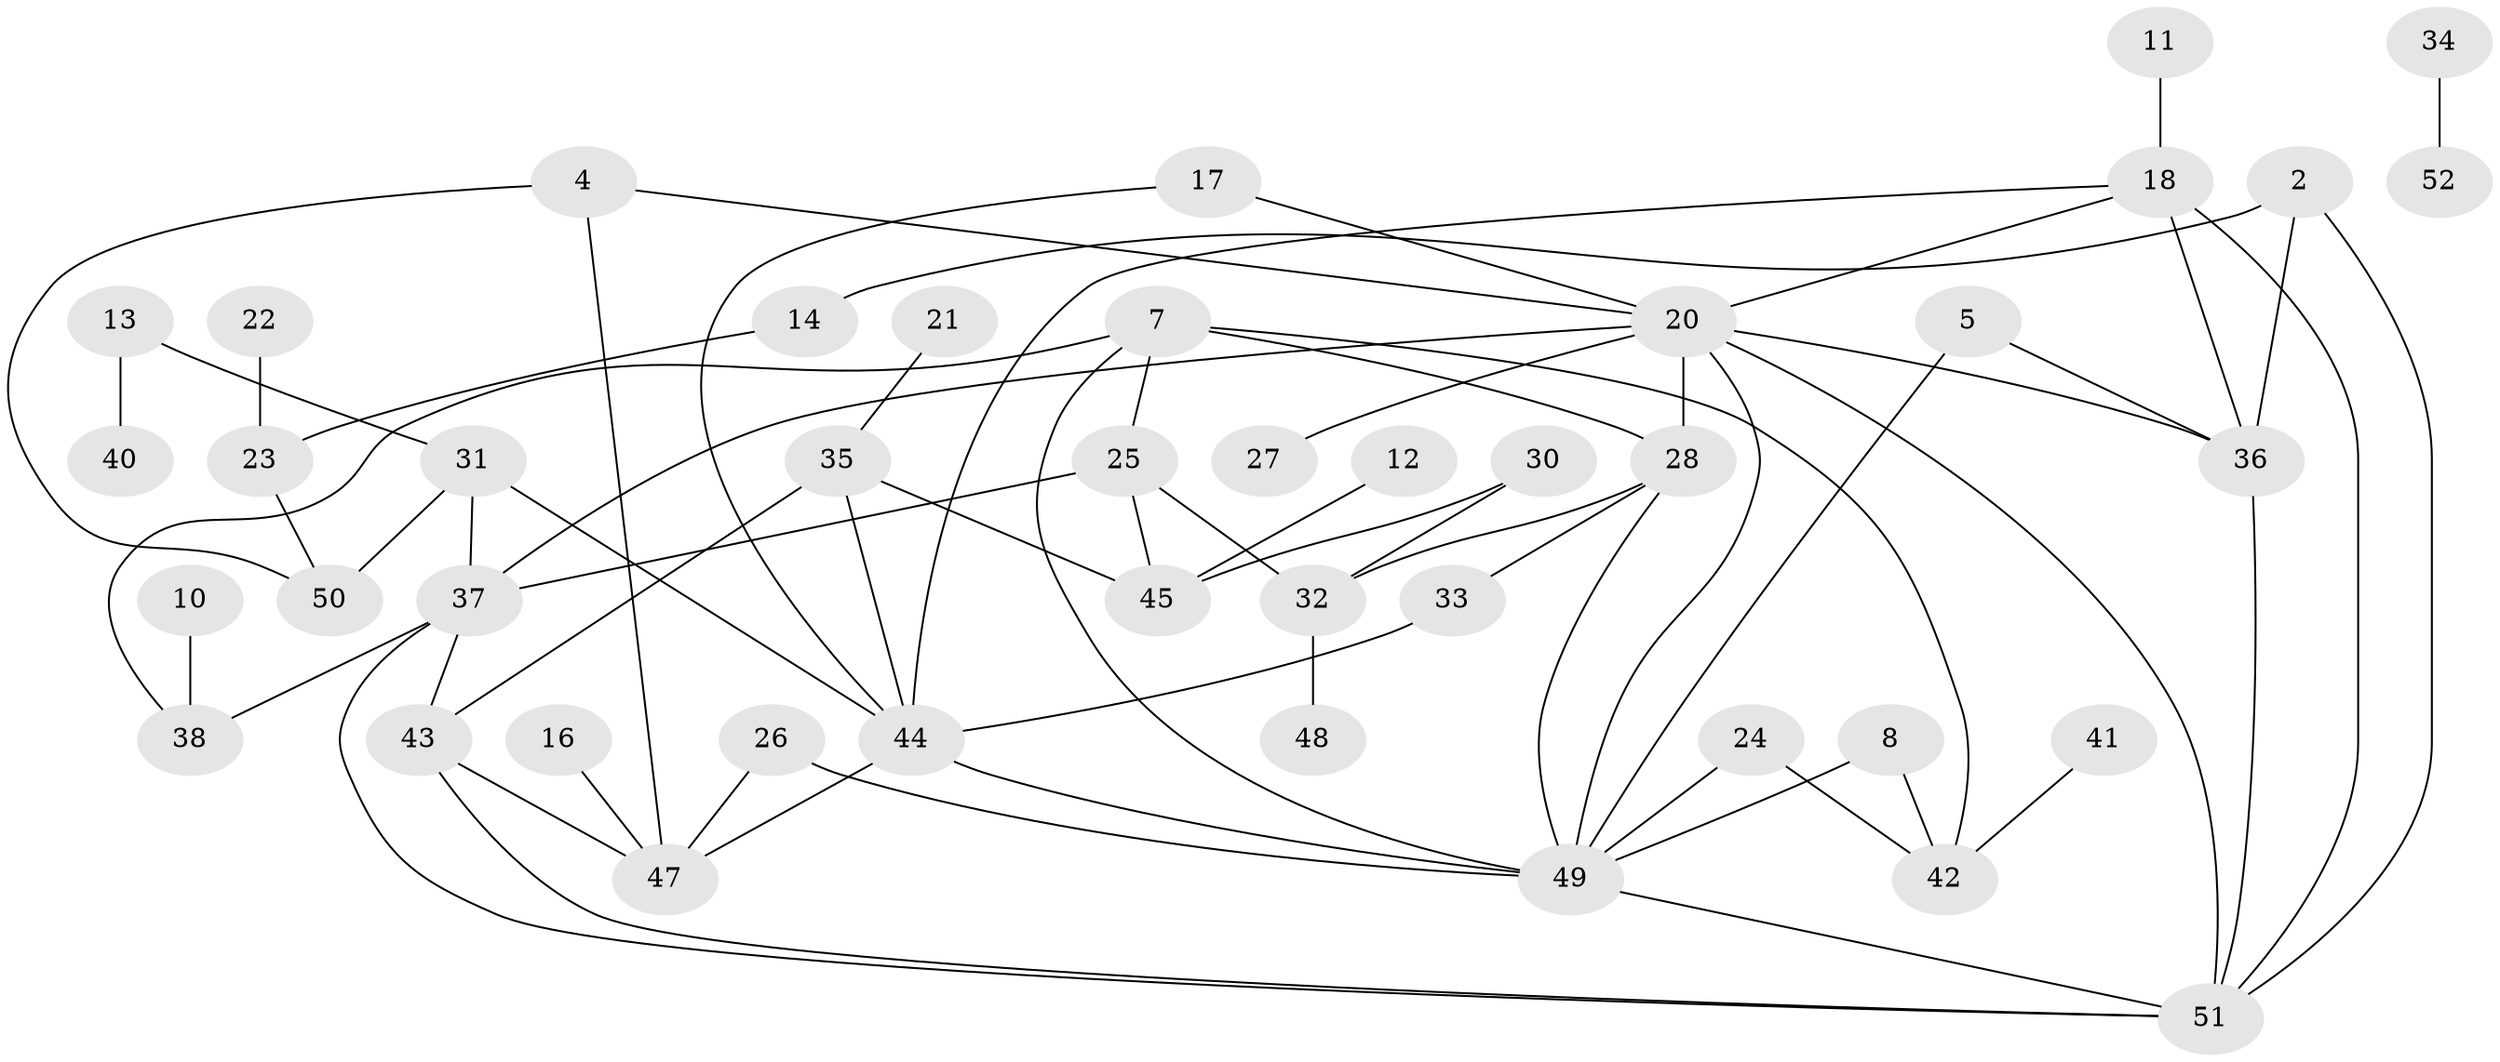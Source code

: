 // original degree distribution, {0: 0.08737864077669903, 4: 0.10679611650485436, 3: 0.24271844660194175, 1: 0.23300970873786409, 2: 0.22330097087378642, 5: 0.07766990291262135, 6: 0.019417475728155338, 7: 0.009708737864077669}
// Generated by graph-tools (version 1.1) at 2025/35/03/04/25 23:35:54]
// undirected, 43 vertices, 68 edges
graph export_dot {
  node [color=gray90,style=filled];
  2;
  4;
  5;
  7;
  8;
  10;
  11;
  12;
  13;
  14;
  16;
  17;
  18;
  20;
  21;
  22;
  23;
  24;
  25;
  26;
  27;
  28;
  30;
  31;
  32;
  33;
  34;
  35;
  36;
  37;
  38;
  40;
  41;
  42;
  43;
  44;
  45;
  47;
  48;
  49;
  50;
  51;
  52;
  2 -- 14 [weight=1.0];
  2 -- 36 [weight=1.0];
  2 -- 51 [weight=1.0];
  4 -- 20 [weight=1.0];
  4 -- 47 [weight=1.0];
  4 -- 50 [weight=1.0];
  5 -- 36 [weight=1.0];
  5 -- 49 [weight=1.0];
  7 -- 25 [weight=1.0];
  7 -- 28 [weight=1.0];
  7 -- 38 [weight=1.0];
  7 -- 42 [weight=1.0];
  7 -- 49 [weight=1.0];
  8 -- 42 [weight=1.0];
  8 -- 49 [weight=1.0];
  10 -- 38 [weight=1.0];
  11 -- 18 [weight=1.0];
  12 -- 45 [weight=1.0];
  13 -- 31 [weight=1.0];
  13 -- 40 [weight=1.0];
  14 -- 23 [weight=1.0];
  16 -- 47 [weight=1.0];
  17 -- 20 [weight=1.0];
  17 -- 44 [weight=1.0];
  18 -- 20 [weight=1.0];
  18 -- 36 [weight=2.0];
  18 -- 44 [weight=1.0];
  18 -- 51 [weight=1.0];
  20 -- 27 [weight=1.0];
  20 -- 28 [weight=1.0];
  20 -- 36 [weight=1.0];
  20 -- 37 [weight=1.0];
  20 -- 49 [weight=1.0];
  20 -- 51 [weight=1.0];
  21 -- 35 [weight=1.0];
  22 -- 23 [weight=1.0];
  23 -- 50 [weight=1.0];
  24 -- 42 [weight=1.0];
  24 -- 49 [weight=1.0];
  25 -- 32 [weight=1.0];
  25 -- 37 [weight=1.0];
  25 -- 45 [weight=1.0];
  26 -- 47 [weight=1.0];
  26 -- 49 [weight=1.0];
  28 -- 32 [weight=2.0];
  28 -- 33 [weight=2.0];
  28 -- 49 [weight=1.0];
  30 -- 32 [weight=1.0];
  30 -- 45 [weight=1.0];
  31 -- 37 [weight=1.0];
  31 -- 44 [weight=1.0];
  31 -- 50 [weight=1.0];
  32 -- 48 [weight=1.0];
  33 -- 44 [weight=1.0];
  34 -- 52 [weight=2.0];
  35 -- 43 [weight=1.0];
  35 -- 44 [weight=1.0];
  35 -- 45 [weight=1.0];
  36 -- 51 [weight=1.0];
  37 -- 38 [weight=1.0];
  37 -- 43 [weight=1.0];
  37 -- 51 [weight=1.0];
  41 -- 42 [weight=1.0];
  43 -- 47 [weight=1.0];
  43 -- 51 [weight=1.0];
  44 -- 47 [weight=1.0];
  44 -- 49 [weight=1.0];
  49 -- 51 [weight=1.0];
}
